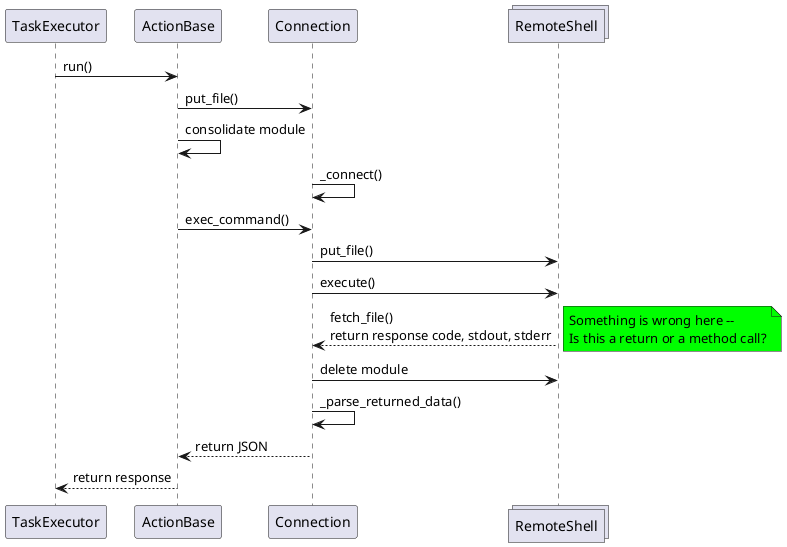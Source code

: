 @startuml
participant TaskExecutor
participant ActionBase
participant Connection
collections RemoteShell
TaskExecutor->ActionBase: run()
ActionBase->Connection: put_file()
ActionBase->ActionBase: consolidate module
Connection->Connection: _connect()
ActionBase->Connection: exec_command()
Connection->RemoteShell: put_file()
Connection->RemoteShell: execute()
Connection<--RemoteShell: fetch_file()\nreturn response code, stdout, stderr
note right #lime: Something is wrong here --\nIs this a return or a method call?
Connection->RemoteShell: delete module
Connection->Connection: _parse_returned_data()
ActionBase<--Connection: return JSON
TaskExecutor<--ActionBase: return response
@enduml